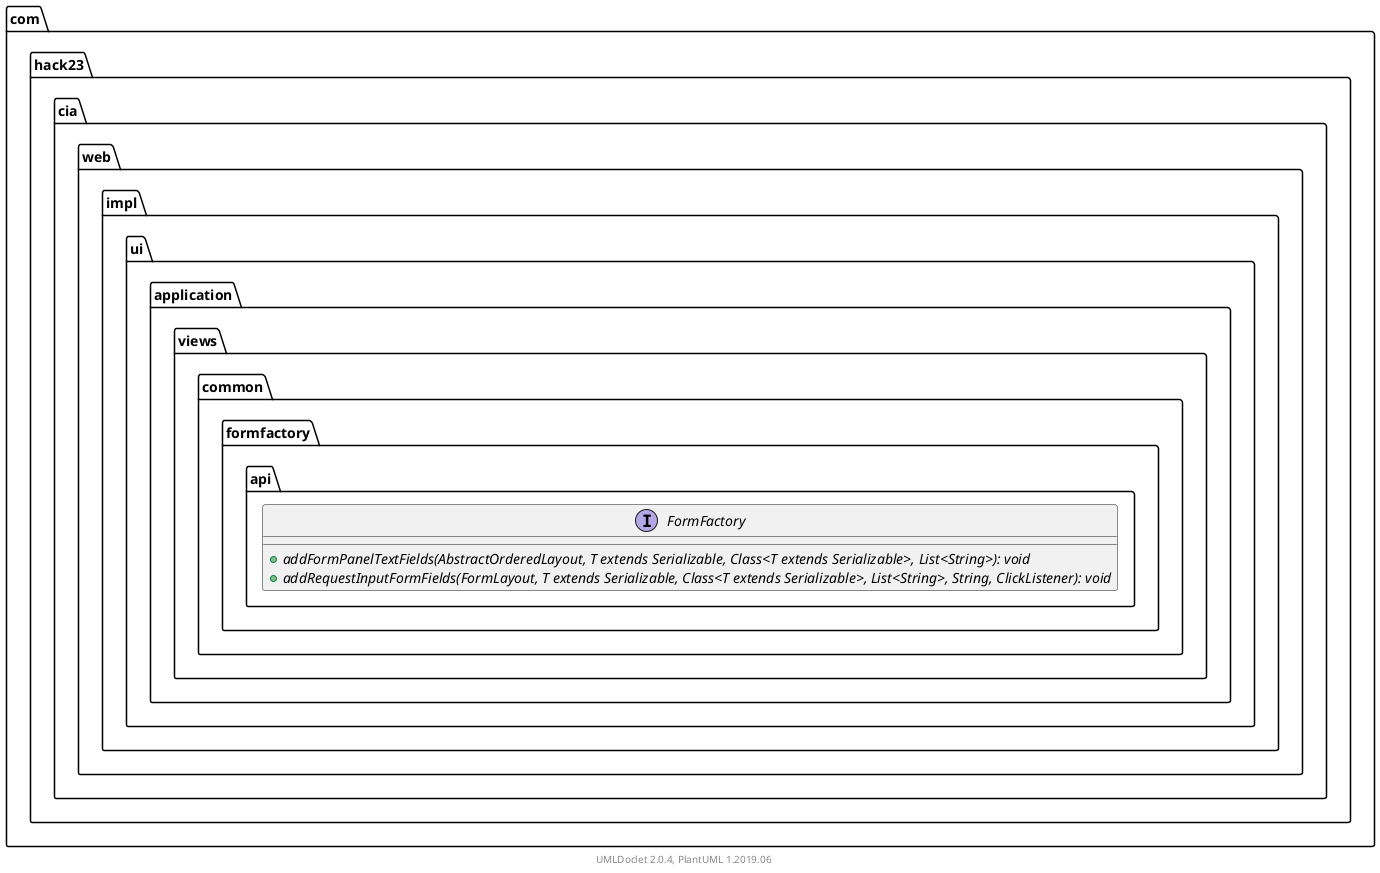 @startuml
    namespace com.hack23.cia.web.impl.ui.application.views.common.formfactory.api {

        interface FormFactory [[FormFactory.html]] {
            {abstract} +addFormPanelTextFields(AbstractOrderedLayout, T extends Serializable, Class<T extends Serializable>, List<String>): void
            {abstract} +addRequestInputFormFields(FormLayout, T extends Serializable, Class<T extends Serializable>, List<String>, String, ClickListener): void
        }

    }

    center footer UMLDoclet 2.0.4, PlantUML 1.2019.06
@enduml
